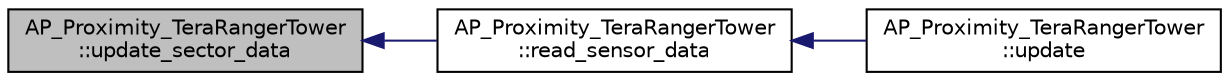 digraph "AP_Proximity_TeraRangerTower::update_sector_data"
{
 // INTERACTIVE_SVG=YES
  edge [fontname="Helvetica",fontsize="10",labelfontname="Helvetica",labelfontsize="10"];
  node [fontname="Helvetica",fontsize="10",shape=record];
  rankdir="LR";
  Node1 [label="AP_Proximity_TeraRangerTower\l::update_sector_data",height=0.2,width=0.4,color="black", fillcolor="grey75", style="filled", fontcolor="black"];
  Node1 -> Node2 [dir="back",color="midnightblue",fontsize="10",style="solid",fontname="Helvetica"];
  Node2 [label="AP_Proximity_TeraRangerTower\l::read_sensor_data",height=0.2,width=0.4,color="black", fillcolor="white", style="filled",URL="$classAP__Proximity__TeraRangerTower.html#a7bfd87e7263a2c84440d032a77efd798"];
  Node2 -> Node3 [dir="back",color="midnightblue",fontsize="10",style="solid",fontname="Helvetica"];
  Node3 [label="AP_Proximity_TeraRangerTower\l::update",height=0.2,width=0.4,color="black", fillcolor="white", style="filled",URL="$classAP__Proximity__TeraRangerTower.html#a6350b980e8e65254a973527c3b9c1c2d"];
}
